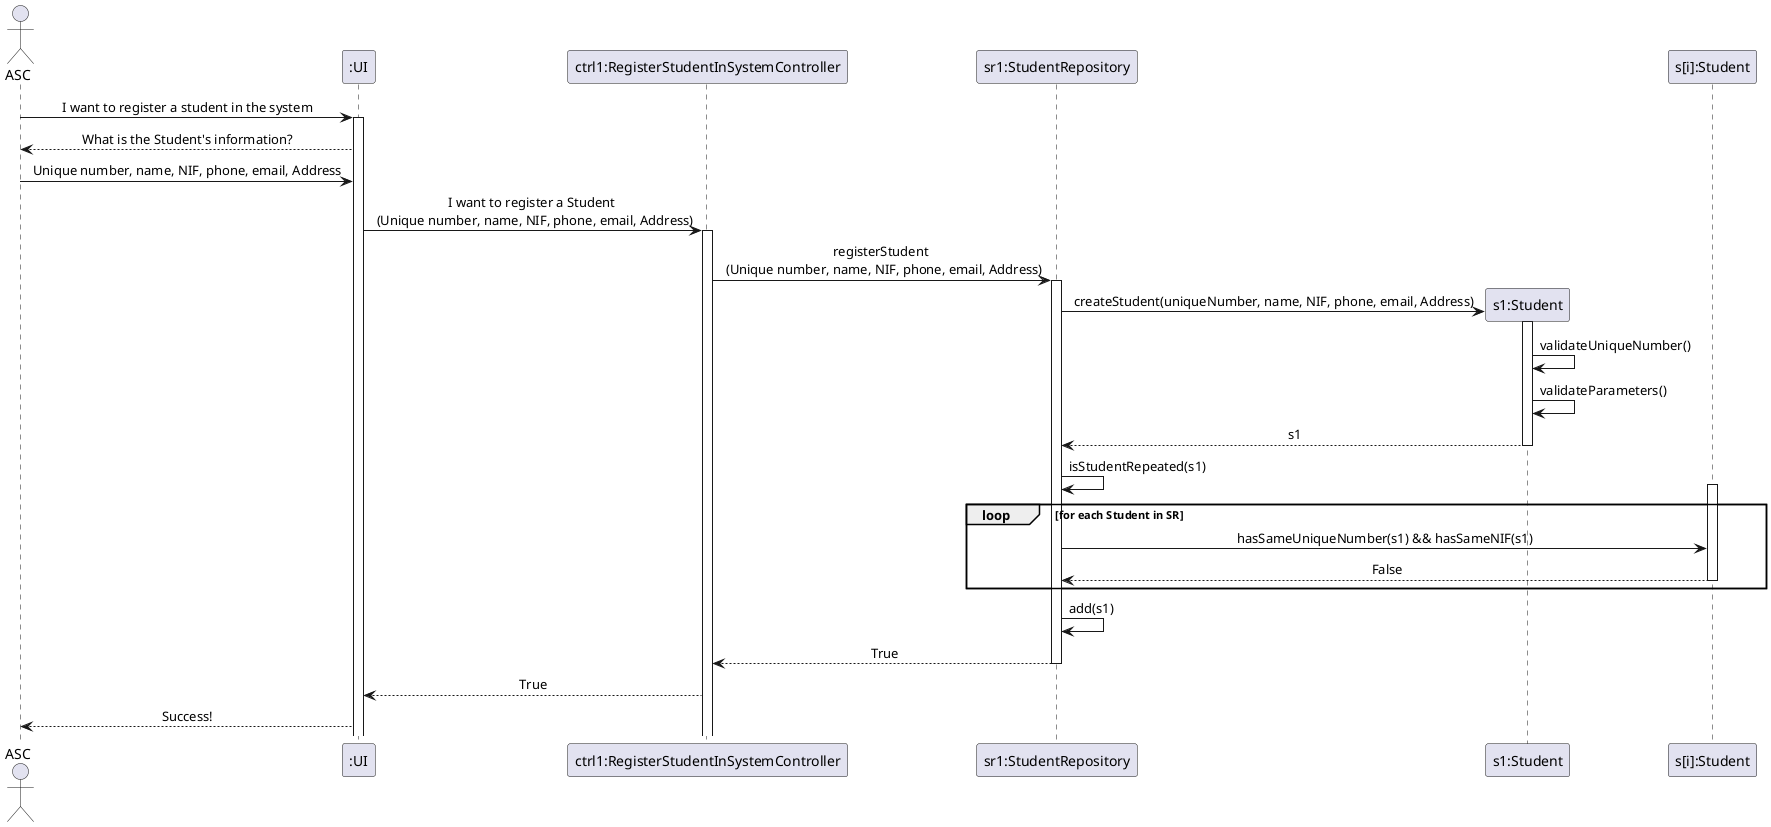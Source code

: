 @startuml

skinparam sequenceMessageAlign center

actor ASC
participant ":UI" as UI
participant "ctrl1:RegisterStudentInSystemController" as ctrl
participant "sr1:StudentRepository" as SR
participant "s1:Student" as Student1
participant "s[i]:Student" as Student

ASC -> UI: I want to register a student in the system
activate UI
UI --> ASC: What is the Student's information?
ASC -> UI: Unique number, name, NIF, phone, email, Address
UI -> ctrl: I want to register a Student \n (Unique number, name, NIF, phone, email, Address)
activate ctrl
ctrl -> SR: registerStudent \n (Unique number, name, NIF, phone, email, Address)
activate SR

create Student1
SR -> Student1: createStudent(uniqueNumber, name, NIF, phone, email, Address)
activate Student1
Student1 -> Student1: validateUniqueNumber()
Student1 -> Student1: validateParameters()
Student1 --> SR: s1
deactivate Student1
SR -> SR : isStudentRepeated(s1)

loop for each Student in SR
    activate Student
    SR -> Student: hasSameUniqueNumber(s1) && hasSameNIF(s1)
    Student --> SR : False
    deactivate Student
end

SR -> SR: add(s1)
SR --> ctrl: True
deactivate SR
ctrl --> UI: True
UI --> ASC: Success!

@enduml